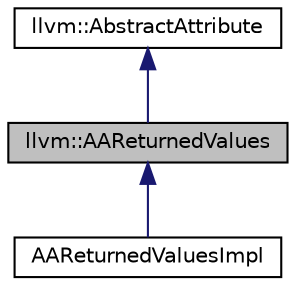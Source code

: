 digraph "llvm::AAReturnedValues"
{
 // LATEX_PDF_SIZE
  bgcolor="transparent";
  edge [fontname="Helvetica",fontsize="10",labelfontname="Helvetica",labelfontsize="10"];
  node [fontname="Helvetica",fontsize="10",shape="box"];
  Node1 [label="llvm::AAReturnedValues",height=0.2,width=0.4,color="black", fillcolor="grey75", style="filled", fontcolor="black",tooltip="An abstract attribute for the returned values of a function."];
  Node2 -> Node1 [dir="back",color="midnightblue",fontsize="10",style="solid",fontname="Helvetica"];
  Node2 [label="llvm::AbstractAttribute",height=0.2,width=0.4,color="black",URL="$structllvm_1_1AbstractAttribute.html",tooltip="Base struct for all \"concrete attribute\" deductions."];
  Node1 -> Node3 [dir="back",color="midnightblue",fontsize="10",style="solid",fontname="Helvetica"];
  Node3 [label="AAReturnedValuesImpl",height=0.2,width=0.4,color="black",URL="$classAAReturnedValuesImpl.html",tooltip="------------------— Function Return Values ----------------------------—"];
}
